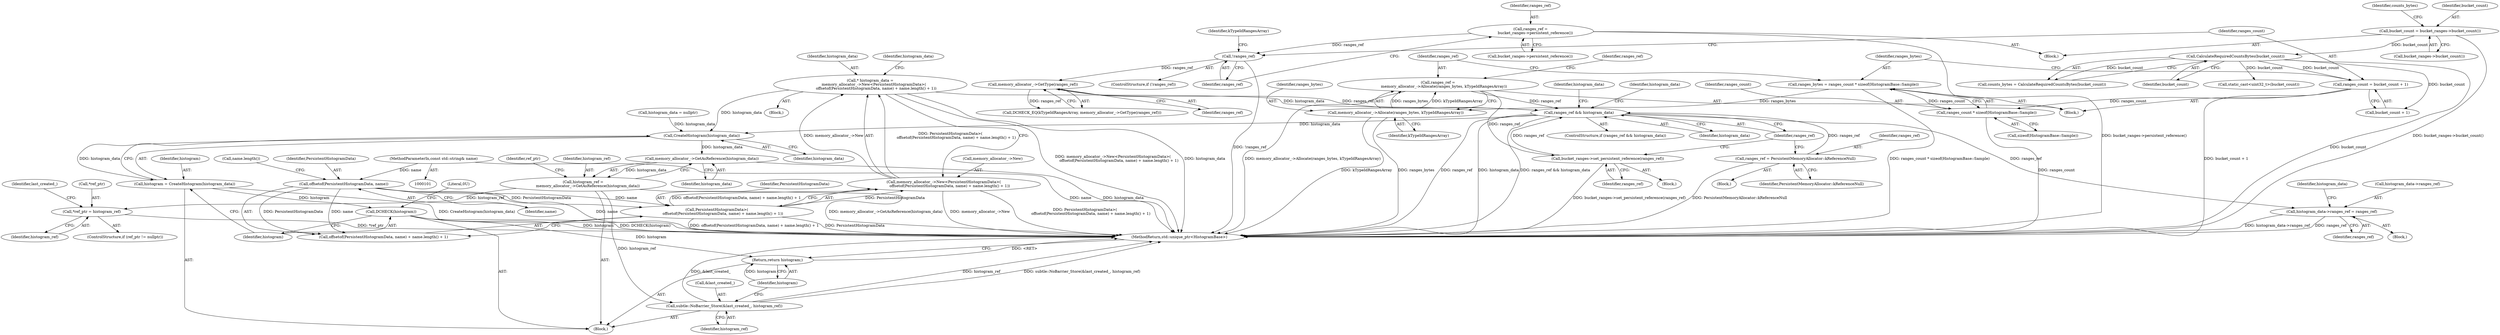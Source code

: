digraph "0_Chrome_3f38b2253b19f9f9595f79fb92bfb5077e7b1959_0@pointer" {
"1000258" [label="(Call,ranges_ref && histogram_data)"];
"1000202" [label="(Call,ranges_ref =\n          memory_allocator_->Allocate(ranges_bytes, kTypeIdRangesArray))"];
"1000204" [label="(Call,memory_allocator_->Allocate(ranges_bytes, kTypeIdRangesArray))"];
"1000196" [label="(Call,ranges_bytes = ranges_count * sizeof(HistogramBase::Sample))"];
"1000198" [label="(Call,ranges_count * sizeof(HistogramBase::Sample))"];
"1000190" [label="(Call,ranges_count = bucket_count + 1)"];
"1000168" [label="(Call,CalculateRequiredCountsBytes(bucket_count))"];
"1000162" [label="(Call,bucket_count = bucket_ranges->bucket_count())"];
"1000243" [label="(Call,bucket_ranges->set_persistent_reference(ranges_ref))"];
"1000255" [label="(Call,memory_allocator_->GetType(ranges_ref))"];
"1000186" [label="(Call,!ranges_ref)"];
"1000182" [label="(Call,ranges_ref =\n        bucket_ranges->persistent_reference())"];
"1000248" [label="(Call,ranges_ref = PersistentMemoryAllocator::kReferenceNull)"];
"1000118" [label="(Call,* histogram_data =\n      memory_allocator_->New<PersistentHistogramData>(\n          offsetof(PersistentHistogramData, name) + name.length() + 1))"];
"1000120" [label="(Call,memory_allocator_->New<PersistentHistogramData>(\n          offsetof(PersistentHistogramData, name) + name.length() + 1))"];
"1000124" [label="(Call,PersistentHistogramData>(\n          offsetof(PersistentHistogramData, name) + name.length() + 1))"];
"1000127" [label="(Call,offsetof(PersistentHistogramData, name))"];
"1000103" [label="(MethodParameterIn,const std::string& name)"];
"1000279" [label="(Call,histogram_data->ranges_ref = ranges_ref)"];
"1000300" [label="(Call,CreateHistogram(histogram_data))"];
"1000298" [label="(Call,histogram = CreateHistogram(histogram_data))"];
"1000302" [label="(Call,DCHECK(histogram))"];
"1000335" [label="(Return,return histogram;)"];
"1000321" [label="(Call,memory_allocator_->GetAsReference(histogram_data))"];
"1000319" [label="(Call,histogram_ref =\n        memory_allocator_->GetAsReference(histogram_data))"];
"1000327" [label="(Call,*ref_ptr = histogram_ref)"];
"1000331" [label="(Call,subtle::NoBarrier_Store(&last_created_, histogram_ref))"];
"1000283" [label="(Identifier,ranges_ref)"];
"1000204" [label="(Call,memory_allocator_->Allocate(ranges_bytes, kTypeIdRangesArray))"];
"1000124" [label="(Call,PersistentHistogramData>(\n          offsetof(PersistentHistogramData, name) + name.length() + 1))"];
"1000226" [label="(Block,)"];
"1000279" [label="(Call,histogram_data->ranges_ref = ranges_ref)"];
"1000134" [label="(Identifier,histogram_data)"];
"1000118" [label="(Call,* histogram_data =\n      memory_allocator_->New<PersistentHistogramData>(\n          offsetof(PersistentHistogramData, name) + name.length() + 1))"];
"1000203" [label="(Identifier,ranges_ref)"];
"1000264" [label="(Identifier,histogram_data)"];
"1000166" [label="(Call,counts_bytes = CalculateRequiredCountsBytes(bucket_count))"];
"1000257" [label="(ControlStructure,if (ranges_ref && histogram_data))"];
"1000335" [label="(Return,return histogram;)"];
"1000187" [label="(Identifier,ranges_ref)"];
"1000250" [label="(Identifier,PersistentMemoryAllocator::kReferenceNull)"];
"1000129" [label="(Identifier,name)"];
"1000183" [label="(Identifier,ranges_ref)"];
"1000127" [label="(Call,offsetof(PersistentHistogramData, name))"];
"1000302" [label="(Call,DCHECK(histogram))"];
"1000301" [label="(Identifier,histogram_data)"];
"1000332" [label="(Call,&last_created_)"];
"1000260" [label="(Identifier,histogram_data)"];
"1000298" [label="(Call,histogram = CreateHistogram(histogram_data))"];
"1000109" [label="(Block,)"];
"1000325" [label="(Identifier,ref_ptr)"];
"1000188" [label="(Block,)"];
"1000246" [label="(Block,)"];
"1000322" [label="(Identifier,histogram_data)"];
"1000131" [label="(Call,name.length())"];
"1000185" [label="(ControlStructure,if (!ranges_ref))"];
"1000199" [label="(Identifier,ranges_count)"];
"1000258" [label="(Call,ranges_ref && histogram_data)"];
"1000299" [label="(Identifier,histogram)"];
"1000330" [label="(Identifier,histogram_ref)"];
"1000336" [label="(Identifier,histogram)"];
"1000168" [label="(Call,CalculateRequiredCountsBytes(bucket_count))"];
"1000286" [label="(Identifier,histogram_data)"];
"1000253" [label="(Call,DCHECK_EQ(kTypeIdRangesArray, memory_allocator_->GetType(ranges_ref)))"];
"1000333" [label="(Identifier,last_created_)"];
"1000119" [label="(Identifier,histogram_data)"];
"1000198" [label="(Call,ranges_count * sizeof(HistogramBase::Sample))"];
"1000191" [label="(Identifier,ranges_count)"];
"1000120" [label="(Call,memory_allocator_->New<PersistentHistogramData>(\n          offsetof(PersistentHistogramData, name) + name.length() + 1))"];
"1000261" [label="(Block,)"];
"1000162" [label="(Call,bucket_count = bucket_ranges->bucket_count())"];
"1000327" [label="(Call,*ref_ptr = histogram_ref)"];
"1000259" [label="(Identifier,ranges_ref)"];
"1000323" [label="(ControlStructure,if (ref_ptr != nullptr))"];
"1000300" [label="(Call,CreateHistogram(histogram_data))"];
"1000303" [label="(Identifier,histogram)"];
"1000334" [label="(Identifier,histogram_ref)"];
"1000305" [label="(Literal,0U)"];
"1000169" [label="(Identifier,bucket_count)"];
"1000190" [label="(Call,ranges_count = bucket_count + 1)"];
"1000254" [label="(Identifier,kTypeIdRangesArray)"];
"1000291" [label="(Call,histogram_data = nullptr)"];
"1000200" [label="(Call,sizeof(HistogramBase::Sample))"];
"1000186" [label="(Call,!ranges_ref)"];
"1000184" [label="(Call,bucket_ranges->persistent_reference())"];
"1000292" [label="(Identifier,histogram_data)"];
"1000197" [label="(Identifier,ranges_bytes)"];
"1000126" [label="(Call,offsetof(PersistentHistogramData, name) + name.length() + 1)"];
"1000248" [label="(Call,ranges_ref = PersistentMemoryAllocator::kReferenceNull)"];
"1000244" [label="(Identifier,ranges_ref)"];
"1000121" [label="(Call,memory_allocator_->New)"];
"1000196" [label="(Call,ranges_bytes = ranges_count * sizeof(HistogramBase::Sample))"];
"1000163" [label="(Identifier,bucket_count)"];
"1000276" [label="(Call,static_cast<uint32_t>(bucket_count))"];
"1000320" [label="(Identifier,histogram_ref)"];
"1000255" [label="(Call,memory_allocator_->GetType(ranges_ref))"];
"1000192" [label="(Call,bucket_count + 1)"];
"1000280" [label="(Call,histogram_data->ranges_ref)"];
"1000128" [label="(Identifier,PersistentHistogramData)"];
"1000321" [label="(Call,memory_allocator_->GetAsReference(histogram_data))"];
"1000296" [label="(Block,)"];
"1000125" [label="(Identifier,PersistentHistogramData)"];
"1000164" [label="(Call,bucket_ranges->bucket_count())"];
"1000182" [label="(Call,ranges_ref =\n        bucket_ranges->persistent_reference())"];
"1000256" [label="(Identifier,ranges_ref)"];
"1000205" [label="(Identifier,ranges_bytes)"];
"1000328" [label="(Call,*ref_ptr)"];
"1000249" [label="(Identifier,ranges_ref)"];
"1000103" [label="(MethodParameterIn,const std::string& name)"];
"1000373" [label="(MethodReturn,std::unique_ptr<HistogramBase>)"];
"1000206" [label="(Identifier,kTypeIdRangesArray)"];
"1000319" [label="(Call,histogram_ref =\n        memory_allocator_->GetAsReference(histogram_data))"];
"1000331" [label="(Call,subtle::NoBarrier_Store(&last_created_, histogram_ref))"];
"1000243" [label="(Call,bucket_ranges->set_persistent_reference(ranges_ref))"];
"1000208" [label="(Identifier,ranges_ref)"];
"1000160" [label="(Block,)"];
"1000202" [label="(Call,ranges_ref =\n          memory_allocator_->Allocate(ranges_bytes, kTypeIdRangesArray))"];
"1000167" [label="(Identifier,counts_bytes)"];
"1000258" -> "1000257"  [label="AST: "];
"1000258" -> "1000259"  [label="CFG: "];
"1000258" -> "1000260"  [label="CFG: "];
"1000259" -> "1000258"  [label="AST: "];
"1000260" -> "1000258"  [label="AST: "];
"1000264" -> "1000258"  [label="CFG: "];
"1000292" -> "1000258"  [label="CFG: "];
"1000258" -> "1000373"  [label="DDG: ranges_ref"];
"1000258" -> "1000373"  [label="DDG: histogram_data"];
"1000258" -> "1000373"  [label="DDG: ranges_ref && histogram_data"];
"1000202" -> "1000258"  [label="DDG: ranges_ref"];
"1000243" -> "1000258"  [label="DDG: ranges_ref"];
"1000255" -> "1000258"  [label="DDG: ranges_ref"];
"1000248" -> "1000258"  [label="DDG: ranges_ref"];
"1000118" -> "1000258"  [label="DDG: histogram_data"];
"1000258" -> "1000279"  [label="DDG: ranges_ref"];
"1000258" -> "1000300"  [label="DDG: histogram_data"];
"1000202" -> "1000188"  [label="AST: "];
"1000202" -> "1000204"  [label="CFG: "];
"1000203" -> "1000202"  [label="AST: "];
"1000204" -> "1000202"  [label="AST: "];
"1000208" -> "1000202"  [label="CFG: "];
"1000202" -> "1000373"  [label="DDG: memory_allocator_->Allocate(ranges_bytes, kTypeIdRangesArray)"];
"1000204" -> "1000202"  [label="DDG: ranges_bytes"];
"1000204" -> "1000202"  [label="DDG: kTypeIdRangesArray"];
"1000202" -> "1000243"  [label="DDG: ranges_ref"];
"1000204" -> "1000206"  [label="CFG: "];
"1000205" -> "1000204"  [label="AST: "];
"1000206" -> "1000204"  [label="AST: "];
"1000204" -> "1000373"  [label="DDG: kTypeIdRangesArray"];
"1000204" -> "1000373"  [label="DDG: ranges_bytes"];
"1000196" -> "1000204"  [label="DDG: ranges_bytes"];
"1000196" -> "1000188"  [label="AST: "];
"1000196" -> "1000198"  [label="CFG: "];
"1000197" -> "1000196"  [label="AST: "];
"1000198" -> "1000196"  [label="AST: "];
"1000203" -> "1000196"  [label="CFG: "];
"1000196" -> "1000373"  [label="DDG: ranges_count * sizeof(HistogramBase::Sample)"];
"1000198" -> "1000196"  [label="DDG: ranges_count"];
"1000198" -> "1000200"  [label="CFG: "];
"1000199" -> "1000198"  [label="AST: "];
"1000200" -> "1000198"  [label="AST: "];
"1000198" -> "1000373"  [label="DDG: ranges_count"];
"1000190" -> "1000198"  [label="DDG: ranges_count"];
"1000190" -> "1000188"  [label="AST: "];
"1000190" -> "1000192"  [label="CFG: "];
"1000191" -> "1000190"  [label="AST: "];
"1000192" -> "1000190"  [label="AST: "];
"1000197" -> "1000190"  [label="CFG: "];
"1000190" -> "1000373"  [label="DDG: bucket_count + 1"];
"1000168" -> "1000190"  [label="DDG: bucket_count"];
"1000168" -> "1000166"  [label="AST: "];
"1000168" -> "1000169"  [label="CFG: "];
"1000169" -> "1000168"  [label="AST: "];
"1000166" -> "1000168"  [label="CFG: "];
"1000168" -> "1000373"  [label="DDG: bucket_count"];
"1000168" -> "1000166"  [label="DDG: bucket_count"];
"1000162" -> "1000168"  [label="DDG: bucket_count"];
"1000168" -> "1000192"  [label="DDG: bucket_count"];
"1000168" -> "1000276"  [label="DDG: bucket_count"];
"1000162" -> "1000160"  [label="AST: "];
"1000162" -> "1000164"  [label="CFG: "];
"1000163" -> "1000162"  [label="AST: "];
"1000164" -> "1000162"  [label="AST: "];
"1000167" -> "1000162"  [label="CFG: "];
"1000162" -> "1000373"  [label="DDG: bucket_ranges->bucket_count()"];
"1000243" -> "1000226"  [label="AST: "];
"1000243" -> "1000244"  [label="CFG: "];
"1000244" -> "1000243"  [label="AST: "];
"1000259" -> "1000243"  [label="CFG: "];
"1000243" -> "1000373"  [label="DDG: bucket_ranges->set_persistent_reference(ranges_ref)"];
"1000255" -> "1000253"  [label="AST: "];
"1000255" -> "1000256"  [label="CFG: "];
"1000256" -> "1000255"  [label="AST: "];
"1000253" -> "1000255"  [label="CFG: "];
"1000255" -> "1000253"  [label="DDG: ranges_ref"];
"1000186" -> "1000255"  [label="DDG: ranges_ref"];
"1000186" -> "1000185"  [label="AST: "];
"1000186" -> "1000187"  [label="CFG: "];
"1000187" -> "1000186"  [label="AST: "];
"1000191" -> "1000186"  [label="CFG: "];
"1000254" -> "1000186"  [label="CFG: "];
"1000186" -> "1000373"  [label="DDG: !ranges_ref"];
"1000182" -> "1000186"  [label="DDG: ranges_ref"];
"1000182" -> "1000160"  [label="AST: "];
"1000182" -> "1000184"  [label="CFG: "];
"1000183" -> "1000182"  [label="AST: "];
"1000184" -> "1000182"  [label="AST: "];
"1000187" -> "1000182"  [label="CFG: "];
"1000182" -> "1000373"  [label="DDG: bucket_ranges->persistent_reference()"];
"1000248" -> "1000246"  [label="AST: "];
"1000248" -> "1000250"  [label="CFG: "];
"1000249" -> "1000248"  [label="AST: "];
"1000250" -> "1000248"  [label="AST: "];
"1000259" -> "1000248"  [label="CFG: "];
"1000248" -> "1000373"  [label="DDG: PersistentMemoryAllocator::kReferenceNull"];
"1000118" -> "1000109"  [label="AST: "];
"1000118" -> "1000120"  [label="CFG: "];
"1000119" -> "1000118"  [label="AST: "];
"1000120" -> "1000118"  [label="AST: "];
"1000134" -> "1000118"  [label="CFG: "];
"1000118" -> "1000373"  [label="DDG: memory_allocator_->New<PersistentHistogramData>(\n          offsetof(PersistentHistogramData, name) + name.length() + 1)"];
"1000118" -> "1000373"  [label="DDG: histogram_data"];
"1000120" -> "1000118"  [label="DDG: memory_allocator_->New"];
"1000120" -> "1000118"  [label="DDG: PersistentHistogramData>(\n          offsetof(PersistentHistogramData, name) + name.length() + 1)"];
"1000118" -> "1000300"  [label="DDG: histogram_data"];
"1000120" -> "1000124"  [label="CFG: "];
"1000121" -> "1000120"  [label="AST: "];
"1000124" -> "1000120"  [label="AST: "];
"1000120" -> "1000373"  [label="DDG: memory_allocator_->New"];
"1000120" -> "1000373"  [label="DDG: PersistentHistogramData>(\n          offsetof(PersistentHistogramData, name) + name.length() + 1)"];
"1000124" -> "1000120"  [label="DDG: PersistentHistogramData"];
"1000124" -> "1000120"  [label="DDG: offsetof(PersistentHistogramData, name) + name.length() + 1"];
"1000124" -> "1000126"  [label="CFG: "];
"1000125" -> "1000124"  [label="AST: "];
"1000126" -> "1000124"  [label="AST: "];
"1000124" -> "1000373"  [label="DDG: offsetof(PersistentHistogramData, name) + name.length() + 1"];
"1000124" -> "1000373"  [label="DDG: PersistentHistogramData"];
"1000127" -> "1000124"  [label="DDG: PersistentHistogramData"];
"1000127" -> "1000124"  [label="DDG: name"];
"1000127" -> "1000126"  [label="AST: "];
"1000127" -> "1000129"  [label="CFG: "];
"1000128" -> "1000127"  [label="AST: "];
"1000129" -> "1000127"  [label="AST: "];
"1000131" -> "1000127"  [label="CFG: "];
"1000127" -> "1000373"  [label="DDG: name"];
"1000127" -> "1000126"  [label="DDG: PersistentHistogramData"];
"1000127" -> "1000126"  [label="DDG: name"];
"1000103" -> "1000127"  [label="DDG: name"];
"1000103" -> "1000101"  [label="AST: "];
"1000103" -> "1000373"  [label="DDG: name"];
"1000279" -> "1000261"  [label="AST: "];
"1000279" -> "1000283"  [label="CFG: "];
"1000280" -> "1000279"  [label="AST: "];
"1000283" -> "1000279"  [label="AST: "];
"1000286" -> "1000279"  [label="CFG: "];
"1000279" -> "1000373"  [label="DDG: histogram_data->ranges_ref"];
"1000279" -> "1000373"  [label="DDG: ranges_ref"];
"1000300" -> "1000298"  [label="AST: "];
"1000300" -> "1000301"  [label="CFG: "];
"1000301" -> "1000300"  [label="AST: "];
"1000298" -> "1000300"  [label="CFG: "];
"1000300" -> "1000298"  [label="DDG: histogram_data"];
"1000291" -> "1000300"  [label="DDG: histogram_data"];
"1000300" -> "1000321"  [label="DDG: histogram_data"];
"1000298" -> "1000296"  [label="AST: "];
"1000299" -> "1000298"  [label="AST: "];
"1000303" -> "1000298"  [label="CFG: "];
"1000298" -> "1000373"  [label="DDG: CreateHistogram(histogram_data)"];
"1000298" -> "1000302"  [label="DDG: histogram"];
"1000302" -> "1000296"  [label="AST: "];
"1000302" -> "1000303"  [label="CFG: "];
"1000303" -> "1000302"  [label="AST: "];
"1000305" -> "1000302"  [label="CFG: "];
"1000302" -> "1000373"  [label="DDG: histogram"];
"1000302" -> "1000373"  [label="DDG: DCHECK(histogram)"];
"1000302" -> "1000335"  [label="DDG: histogram"];
"1000335" -> "1000296"  [label="AST: "];
"1000335" -> "1000336"  [label="CFG: "];
"1000336" -> "1000335"  [label="AST: "];
"1000373" -> "1000335"  [label="CFG: "];
"1000335" -> "1000373"  [label="DDG: <RET>"];
"1000336" -> "1000335"  [label="DDG: histogram"];
"1000321" -> "1000319"  [label="AST: "];
"1000321" -> "1000322"  [label="CFG: "];
"1000322" -> "1000321"  [label="AST: "];
"1000319" -> "1000321"  [label="CFG: "];
"1000321" -> "1000373"  [label="DDG: histogram_data"];
"1000321" -> "1000319"  [label="DDG: histogram_data"];
"1000319" -> "1000296"  [label="AST: "];
"1000320" -> "1000319"  [label="AST: "];
"1000325" -> "1000319"  [label="CFG: "];
"1000319" -> "1000373"  [label="DDG: memory_allocator_->GetAsReference(histogram_data)"];
"1000319" -> "1000327"  [label="DDG: histogram_ref"];
"1000319" -> "1000331"  [label="DDG: histogram_ref"];
"1000327" -> "1000323"  [label="AST: "];
"1000327" -> "1000330"  [label="CFG: "];
"1000328" -> "1000327"  [label="AST: "];
"1000330" -> "1000327"  [label="AST: "];
"1000333" -> "1000327"  [label="CFG: "];
"1000327" -> "1000373"  [label="DDG: *ref_ptr"];
"1000331" -> "1000296"  [label="AST: "];
"1000331" -> "1000334"  [label="CFG: "];
"1000332" -> "1000331"  [label="AST: "];
"1000334" -> "1000331"  [label="AST: "];
"1000336" -> "1000331"  [label="CFG: "];
"1000331" -> "1000373"  [label="DDG: histogram_ref"];
"1000331" -> "1000373"  [label="DDG: subtle::NoBarrier_Store(&last_created_, histogram_ref)"];
"1000331" -> "1000373"  [label="DDG: &last_created_"];
}
